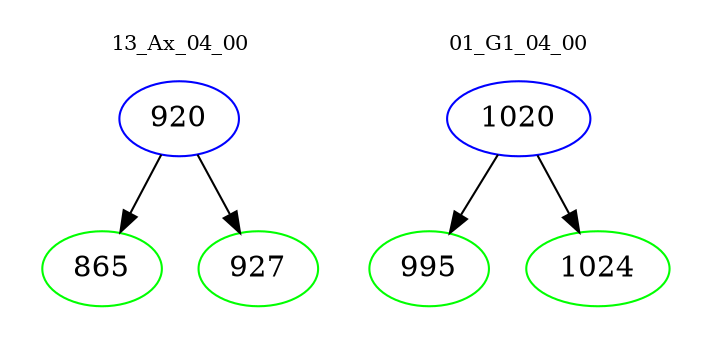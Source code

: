 digraph{
subgraph cluster_0 {
color = white
label = "13_Ax_04_00";
fontsize=10;
T0_920 [label="920", color="blue"]
T0_920 -> T0_865 [color="black"]
T0_865 [label="865", color="green"]
T0_920 -> T0_927 [color="black"]
T0_927 [label="927", color="green"]
}
subgraph cluster_1 {
color = white
label = "01_G1_04_00";
fontsize=10;
T1_1020 [label="1020", color="blue"]
T1_1020 -> T1_995 [color="black"]
T1_995 [label="995", color="green"]
T1_1020 -> T1_1024 [color="black"]
T1_1024 [label="1024", color="green"]
}
}
